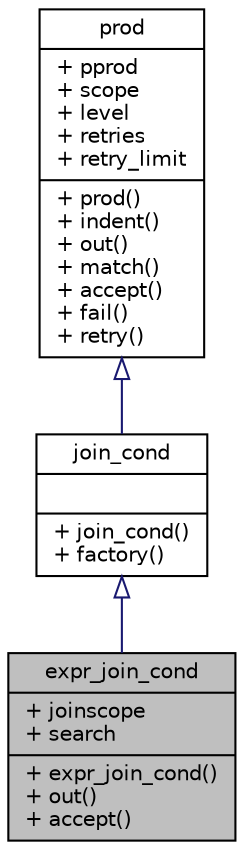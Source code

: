 digraph "expr_join_cond"
{
 // LATEX_PDF_SIZE
  edge [fontname="Helvetica",fontsize="10",labelfontname="Helvetica",labelfontsize="10"];
  node [fontname="Helvetica",fontsize="10",shape=record];
  Node1 [label="{expr_join_cond\n|+ joinscope\l+ search\l|+ expr_join_cond()\l+ out()\l+ accept()\l}",height=0.2,width=0.4,color="black", fillcolor="grey75", style="filled", fontcolor="black",tooltip=" "];
  Node2 -> Node1 [dir="back",color="midnightblue",fontsize="10",style="solid",arrowtail="onormal",fontname="Helvetica"];
  Node2 [label="{join_cond\n||+ join_cond()\l+ factory()\l}",height=0.2,width=0.4,color="black", fillcolor="white", style="filled",URL="$structjoin__cond.html",tooltip=" "];
  Node3 -> Node2 [dir="back",color="midnightblue",fontsize="10",style="solid",arrowtail="onormal",fontname="Helvetica"];
  Node3 [label="{prod\n|+ pprod\l+ scope\l+ level\l+ retries\l+ retry_limit\l|+ prod()\l+ indent()\l+ out()\l+ match()\l+ accept()\l+ fail()\l+ retry()\l}",height=0.2,width=0.4,color="black", fillcolor="white", style="filled",URL="$structprod.html",tooltip="Base class for AST nodes."];
}
